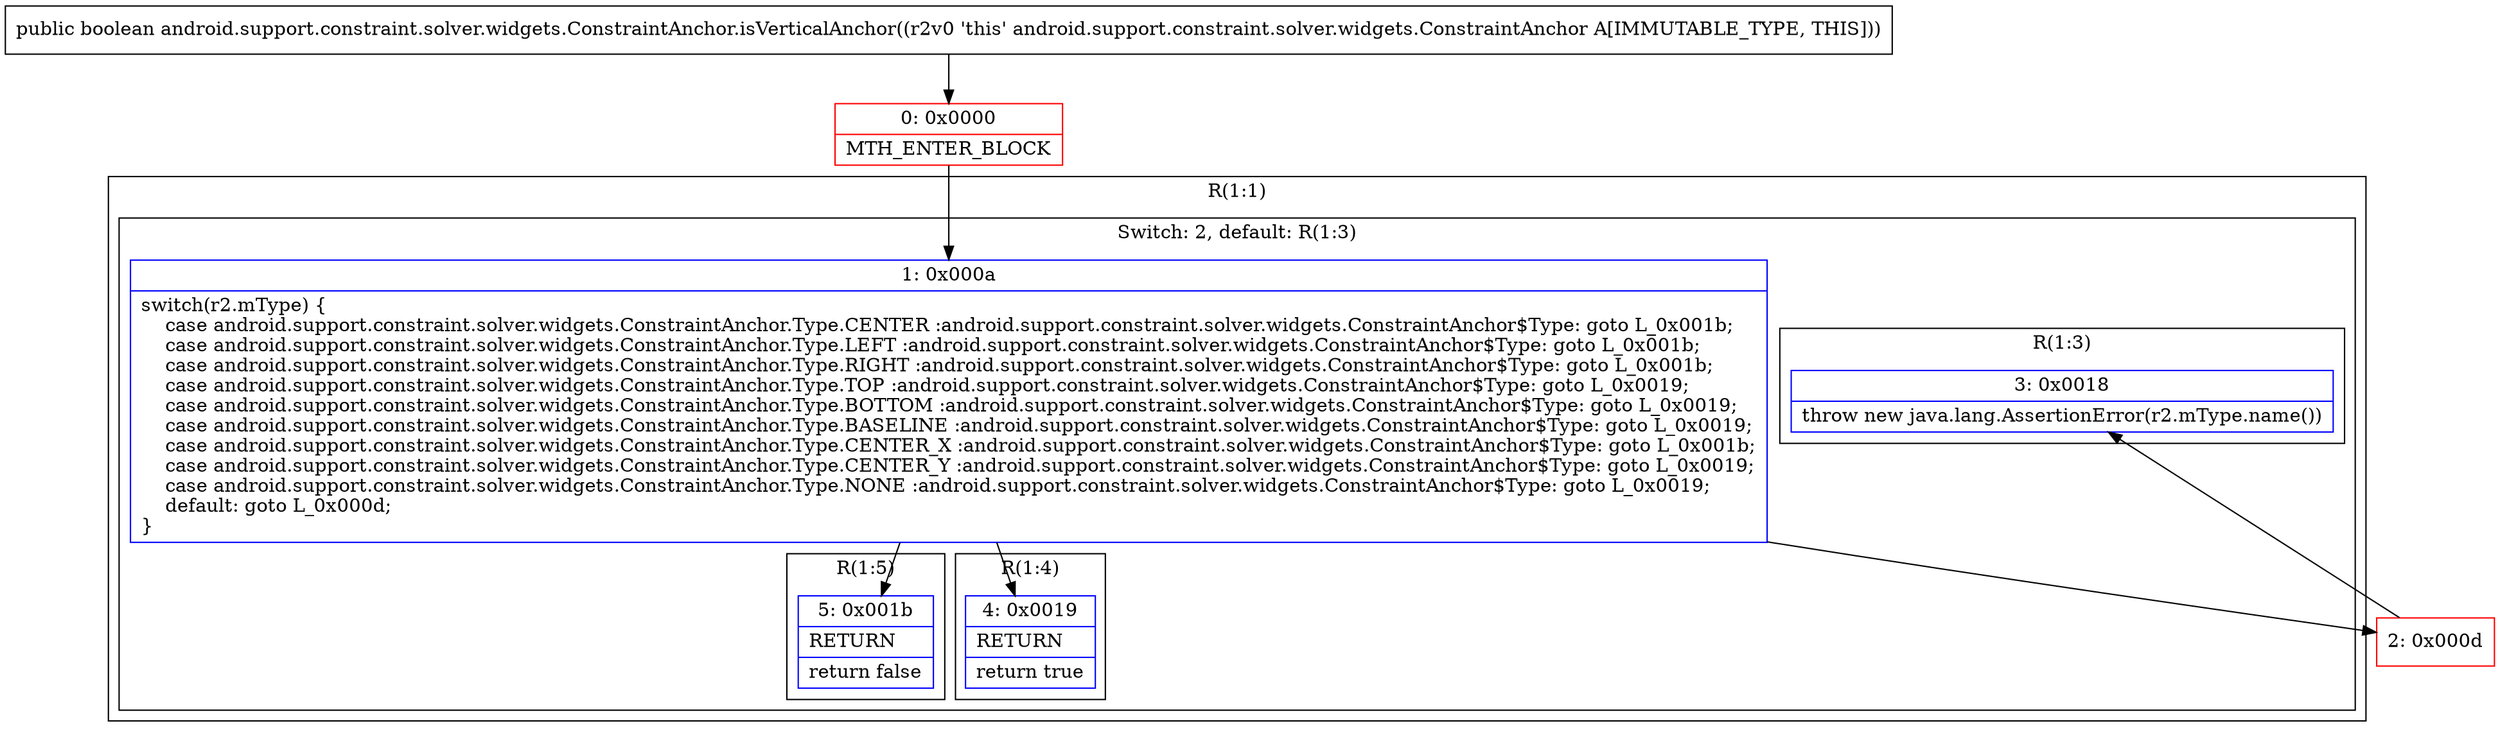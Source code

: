 digraph "CFG forandroid.support.constraint.solver.widgets.ConstraintAnchor.isVerticalAnchor()Z" {
subgraph cluster_Region_1769586200 {
label = "R(1:1)";
node [shape=record,color=blue];
subgraph cluster_SwitchRegion_407766818 {
label = "Switch: 2, default: R(1:3)";
node [shape=record,color=blue];
Node_1 [shape=record,label="{1\:\ 0x000a|switch(r2.mType) \{\l    case android.support.constraint.solver.widgets.ConstraintAnchor.Type.CENTER :android.support.constraint.solver.widgets.ConstraintAnchor$Type: goto L_0x001b;\l    case android.support.constraint.solver.widgets.ConstraintAnchor.Type.LEFT :android.support.constraint.solver.widgets.ConstraintAnchor$Type: goto L_0x001b;\l    case android.support.constraint.solver.widgets.ConstraintAnchor.Type.RIGHT :android.support.constraint.solver.widgets.ConstraintAnchor$Type: goto L_0x001b;\l    case android.support.constraint.solver.widgets.ConstraintAnchor.Type.TOP :android.support.constraint.solver.widgets.ConstraintAnchor$Type: goto L_0x0019;\l    case android.support.constraint.solver.widgets.ConstraintAnchor.Type.BOTTOM :android.support.constraint.solver.widgets.ConstraintAnchor$Type: goto L_0x0019;\l    case android.support.constraint.solver.widgets.ConstraintAnchor.Type.BASELINE :android.support.constraint.solver.widgets.ConstraintAnchor$Type: goto L_0x0019;\l    case android.support.constraint.solver.widgets.ConstraintAnchor.Type.CENTER_X :android.support.constraint.solver.widgets.ConstraintAnchor$Type: goto L_0x001b;\l    case android.support.constraint.solver.widgets.ConstraintAnchor.Type.CENTER_Y :android.support.constraint.solver.widgets.ConstraintAnchor$Type: goto L_0x0019;\l    case android.support.constraint.solver.widgets.ConstraintAnchor.Type.NONE :android.support.constraint.solver.widgets.ConstraintAnchor$Type: goto L_0x0019;\l    default: goto L_0x000d;\l\}\l}"];
subgraph cluster_Region_2129645072 {
label = "R(1:5)";
node [shape=record,color=blue];
Node_5 [shape=record,label="{5\:\ 0x001b|RETURN\l|return false\l}"];
}
subgraph cluster_Region_766624011 {
label = "R(1:4)";
node [shape=record,color=blue];
Node_4 [shape=record,label="{4\:\ 0x0019|RETURN\l|return true\l}"];
}
subgraph cluster_Region_152843227 {
label = "R(1:3)";
node [shape=record,color=blue];
Node_3 [shape=record,label="{3\:\ 0x0018|throw new java.lang.AssertionError(r2.mType.name())\l}"];
}
}
}
Node_0 [shape=record,color=red,label="{0\:\ 0x0000|MTH_ENTER_BLOCK\l}"];
Node_2 [shape=record,color=red,label="{2\:\ 0x000d}"];
MethodNode[shape=record,label="{public boolean android.support.constraint.solver.widgets.ConstraintAnchor.isVerticalAnchor((r2v0 'this' android.support.constraint.solver.widgets.ConstraintAnchor A[IMMUTABLE_TYPE, THIS])) }"];
MethodNode -> Node_0;
Node_1 -> Node_2;
Node_1 -> Node_4;
Node_1 -> Node_5;
Node_0 -> Node_1;
Node_2 -> Node_3;
}

